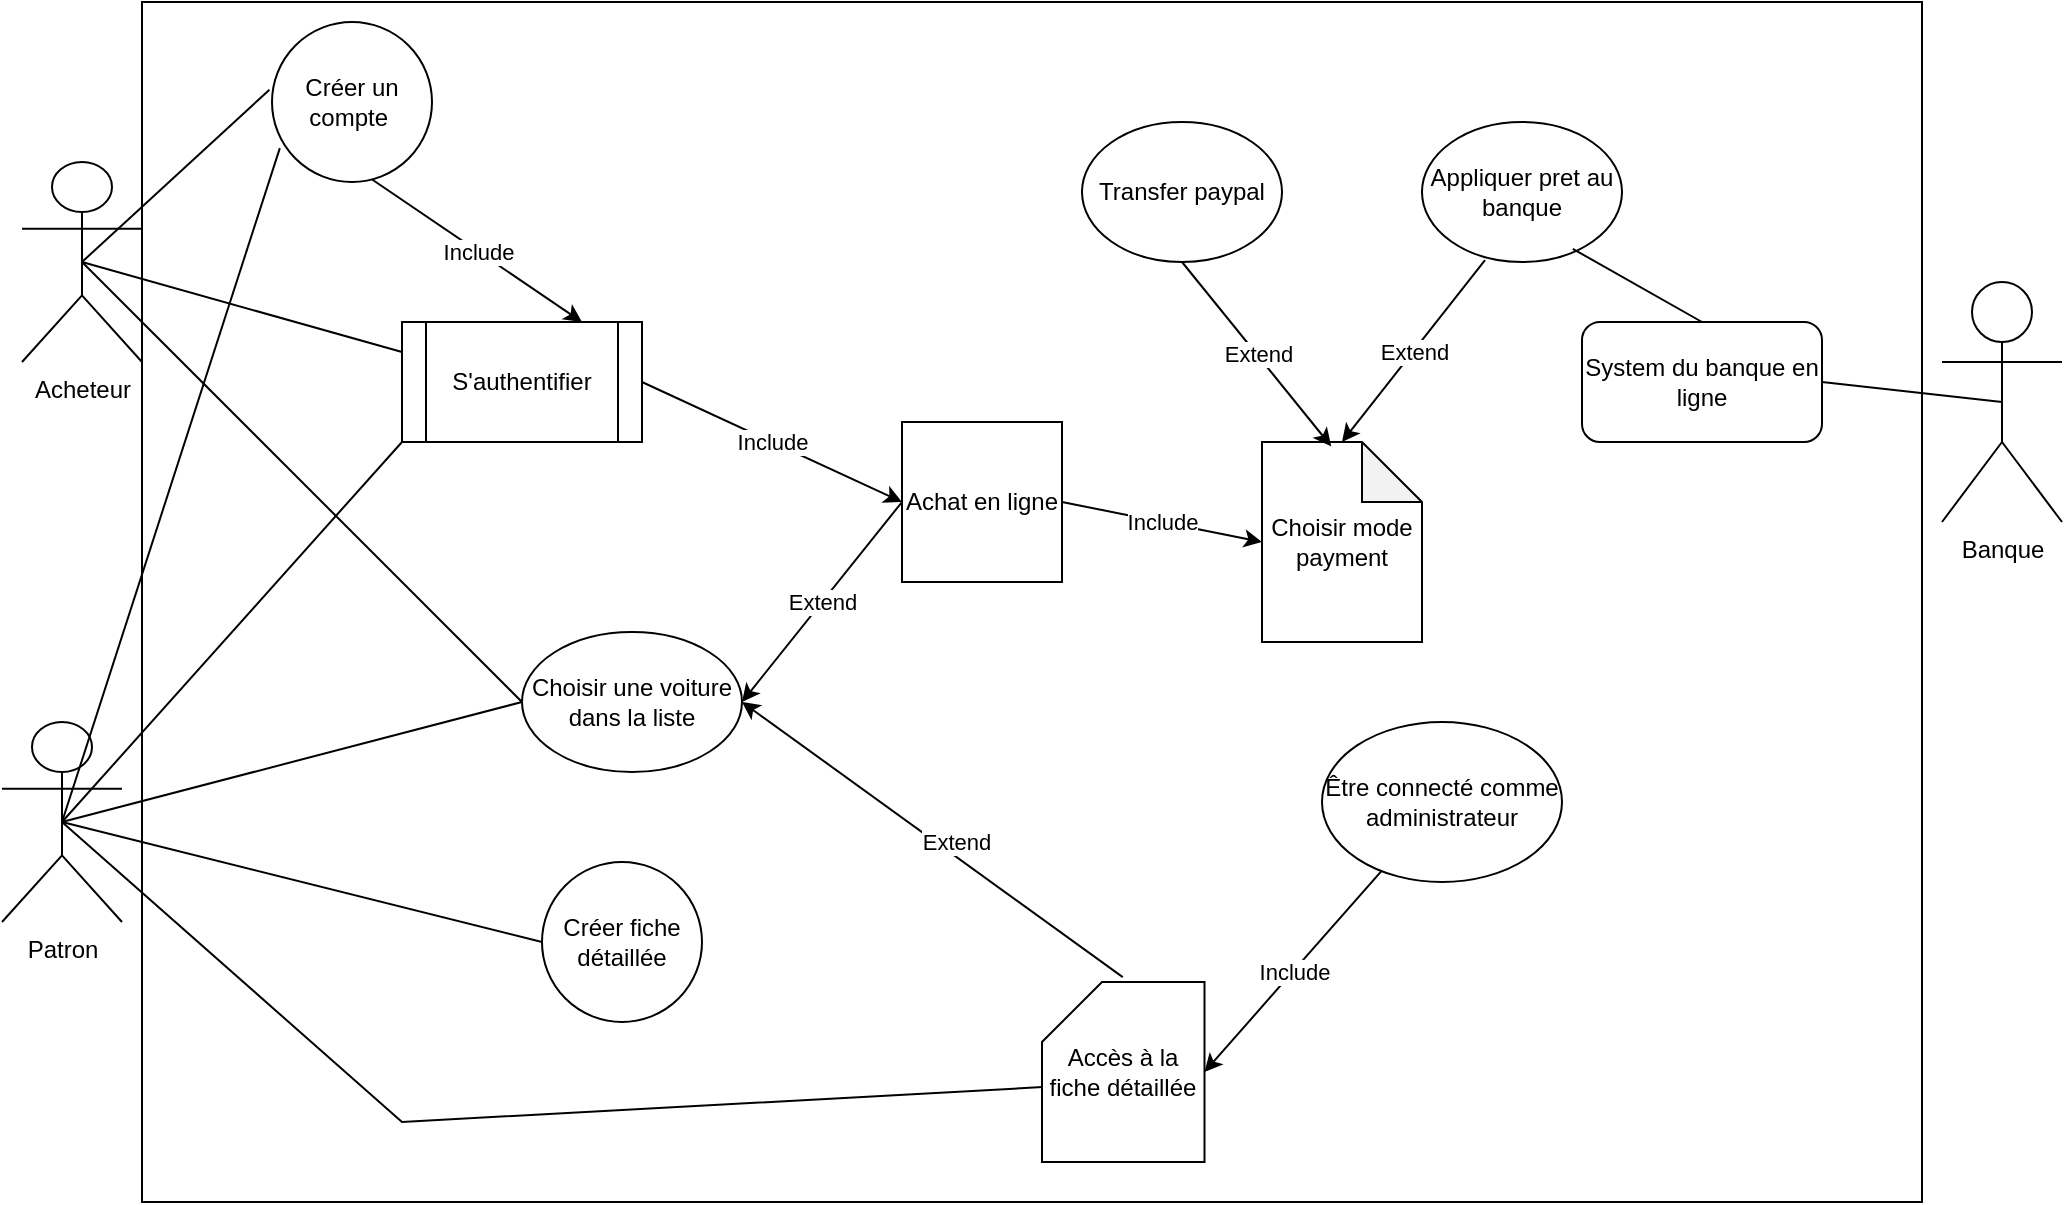<mxfile version="23.0.1" type="device">
  <diagram name="Page-1" id="sFEgxpl-5uTPSi8mS4-j">
    <mxGraphModel dx="1144" dy="636" grid="1" gridSize="10" guides="1" tooltips="1" connect="1" arrows="1" fold="1" page="1" pageScale="1" pageWidth="1100" pageHeight="850" math="0" shadow="0">
      <root>
        <mxCell id="0" />
        <mxCell id="1" parent="0" />
        <mxCell id="U0G8jVr2ddkJthSNcFyl-5" value="" style="rounded=0;whiteSpace=wrap;html=1;" vertex="1" parent="1">
          <mxGeometry x="80" y="40" width="890" height="600" as="geometry" />
        </mxCell>
        <mxCell id="TAtsZx1FGTP-02ff3EnU-1" value="Acheteur" style="shape=umlActor;verticalLabelPosition=bottom;verticalAlign=top;html=1;outlineConnect=0;" parent="1" vertex="1">
          <mxGeometry x="20" y="120" width="60" height="100" as="geometry" />
        </mxCell>
        <mxCell id="TAtsZx1FGTP-02ff3EnU-2" value="Patron" style="shape=umlActor;verticalLabelPosition=bottom;verticalAlign=top;html=1;outlineConnect=0;" parent="1" vertex="1">
          <mxGeometry x="10" y="400" width="60" height="100" as="geometry" />
        </mxCell>
        <mxCell id="TAtsZx1FGTP-02ff3EnU-7" value="Créer un compte&amp;nbsp;" style="ellipse;whiteSpace=wrap;html=1;aspect=fixed;" parent="1" vertex="1">
          <mxGeometry x="145" y="50" width="80" height="80" as="geometry" />
        </mxCell>
        <mxCell id="TAtsZx1FGTP-02ff3EnU-10" value="S&#39;authentifier" style="shape=process;whiteSpace=wrap;html=1;backgroundOutline=1;" parent="1" vertex="1">
          <mxGeometry x="210" y="200" width="120" height="60" as="geometry" />
        </mxCell>
        <mxCell id="TAtsZx1FGTP-02ff3EnU-20" value="Créer fiche détaillée" style="ellipse;whiteSpace=wrap;html=1;aspect=fixed;" parent="1" vertex="1">
          <mxGeometry x="280" y="470" width="80" height="80" as="geometry" />
        </mxCell>
        <mxCell id="TAtsZx1FGTP-02ff3EnU-27" value="" style="endArrow=none;html=1;rounded=0;exitX=0.5;exitY=0.5;exitDx=0;exitDy=0;exitPerimeter=0;entryX=-0.016;entryY=0.423;entryDx=0;entryDy=0;entryPerimeter=0;" parent="1" source="TAtsZx1FGTP-02ff3EnU-1" target="TAtsZx1FGTP-02ff3EnU-7" edge="1">
          <mxGeometry width="50" height="50" relative="1" as="geometry">
            <mxPoint x="190" y="60" as="sourcePoint" />
            <mxPoint x="240" y="10" as="targetPoint" />
          </mxGeometry>
        </mxCell>
        <mxCell id="TAtsZx1FGTP-02ff3EnU-45" value="" style="endArrow=none;html=1;rounded=0;exitX=0.5;exitY=0.5;exitDx=0;exitDy=0;exitPerimeter=0;entryX=0;entryY=0.25;entryDx=0;entryDy=0;" parent="1" source="TAtsZx1FGTP-02ff3EnU-1" target="TAtsZx1FGTP-02ff3EnU-10" edge="1">
          <mxGeometry width="50" height="50" relative="1" as="geometry">
            <mxPoint x="400" y="260" as="sourcePoint" />
            <mxPoint x="450" y="210" as="targetPoint" />
          </mxGeometry>
        </mxCell>
        <mxCell id="TAtsZx1FGTP-02ff3EnU-46" value="" style="endArrow=none;html=1;rounded=0;entryX=0.049;entryY=0.788;entryDx=0;entryDy=0;entryPerimeter=0;exitX=0.5;exitY=0.5;exitDx=0;exitDy=0;exitPerimeter=0;" parent="1" source="TAtsZx1FGTP-02ff3EnU-2" target="TAtsZx1FGTP-02ff3EnU-7" edge="1">
          <mxGeometry width="50" height="50" relative="1" as="geometry">
            <mxPoint x="290" y="230" as="sourcePoint" />
            <mxPoint x="270" y="110" as="targetPoint" />
          </mxGeometry>
        </mxCell>
        <mxCell id="TAtsZx1FGTP-02ff3EnU-47" value="" style="endArrow=none;html=1;rounded=0;exitX=0.5;exitY=0.5;exitDx=0;exitDy=0;exitPerimeter=0;entryX=0;entryY=1;entryDx=0;entryDy=0;" parent="1" source="TAtsZx1FGTP-02ff3EnU-2" target="TAtsZx1FGTP-02ff3EnU-10" edge="1">
          <mxGeometry width="50" height="50" relative="1" as="geometry">
            <mxPoint x="290" y="230" as="sourcePoint" />
            <mxPoint x="340" y="180" as="targetPoint" />
          </mxGeometry>
        </mxCell>
        <mxCell id="TAtsZx1FGTP-02ff3EnU-49" value="" style="endArrow=none;html=1;rounded=0;exitX=0.5;exitY=0.5;exitDx=0;exitDy=0;exitPerimeter=0;entryX=0;entryY=0.5;entryDx=0;entryDy=0;" parent="1" source="TAtsZx1FGTP-02ff3EnU-2" target="TAtsZx1FGTP-02ff3EnU-20" edge="1">
          <mxGeometry width="50" height="50" relative="1" as="geometry">
            <mxPoint x="290" y="230" as="sourcePoint" />
            <mxPoint x="340" y="180" as="targetPoint" />
          </mxGeometry>
        </mxCell>
        <mxCell id="TAtsZx1FGTP-02ff3EnU-50" value="" style="endArrow=classic;html=1;rounded=0;exitX=1;exitY=0.5;exitDx=0;exitDy=0;entryX=0;entryY=0.5;entryDx=0;entryDy=0;" parent="1" source="TAtsZx1FGTP-02ff3EnU-10" target="TAtsZx1FGTP-02ff3EnU-70" edge="1">
          <mxGeometry relative="1" as="geometry">
            <mxPoint x="407.84" y="163.6" as="sourcePoint" />
            <mxPoint x="410" y="200" as="targetPoint" />
          </mxGeometry>
        </mxCell>
        <mxCell id="TAtsZx1FGTP-02ff3EnU-51" value="Include" style="edgeLabel;resizable=0;html=1;align=center;verticalAlign=middle;" parent="TAtsZx1FGTP-02ff3EnU-50" connectable="0" vertex="1">
          <mxGeometry relative="1" as="geometry" />
        </mxCell>
        <mxCell id="TAtsZx1FGTP-02ff3EnU-53" value="Choisir une voiture dans la liste" style="ellipse;whiteSpace=wrap;html=1;" parent="1" vertex="1">
          <mxGeometry x="270" y="355" width="110" height="70" as="geometry" />
        </mxCell>
        <mxCell id="TAtsZx1FGTP-02ff3EnU-60" value="Accès à la fiche détaillée" style="shape=card;whiteSpace=wrap;html=1;" parent="1" vertex="1">
          <mxGeometry x="530" y="530" width="81.25" height="90" as="geometry" />
        </mxCell>
        <mxCell id="TAtsZx1FGTP-02ff3EnU-64" value="" style="endArrow=classic;html=1;rounded=0;exitX=0.497;exitY=-0.027;exitDx=0;exitDy=0;entryX=1;entryY=0.5;entryDx=0;entryDy=0;exitPerimeter=0;" parent="1" source="TAtsZx1FGTP-02ff3EnU-60" target="TAtsZx1FGTP-02ff3EnU-53" edge="1">
          <mxGeometry relative="1" as="geometry">
            <mxPoint x="561.25" y="310" as="sourcePoint" />
            <mxPoint x="561.255" y="360" as="targetPoint" />
            <Array as="points" />
          </mxGeometry>
        </mxCell>
        <mxCell id="TAtsZx1FGTP-02ff3EnU-65" value="Extend" style="edgeLabel;resizable=0;html=1;align=center;verticalAlign=middle;" parent="TAtsZx1FGTP-02ff3EnU-64" connectable="0" vertex="1">
          <mxGeometry relative="1" as="geometry">
            <mxPoint x="12" y="1" as="offset" />
          </mxGeometry>
        </mxCell>
        <mxCell id="TAtsZx1FGTP-02ff3EnU-67" value="Être connecté comme administrateur" style="ellipse;whiteSpace=wrap;html=1;" parent="1" vertex="1">
          <mxGeometry x="670" y="400" width="120" height="80" as="geometry" />
        </mxCell>
        <mxCell id="TAtsZx1FGTP-02ff3EnU-68" value="" style="endArrow=classic;html=1;rounded=0;entryX=1;entryY=0.5;entryDx=0;entryDy=0;entryPerimeter=0;" parent="1" source="TAtsZx1FGTP-02ff3EnU-67" target="TAtsZx1FGTP-02ff3EnU-60" edge="1">
          <mxGeometry relative="1" as="geometry">
            <mxPoint x="400" y="340" as="sourcePoint" />
            <mxPoint x="500" y="340" as="targetPoint" />
          </mxGeometry>
        </mxCell>
        <mxCell id="TAtsZx1FGTP-02ff3EnU-69" value="Include" style="edgeLabel;resizable=0;html=1;align=center;verticalAlign=middle;" parent="TAtsZx1FGTP-02ff3EnU-68" connectable="0" vertex="1">
          <mxGeometry relative="1" as="geometry" />
        </mxCell>
        <mxCell id="TAtsZx1FGTP-02ff3EnU-70" value="Achat en ligne" style="whiteSpace=wrap;html=1;aspect=fixed;" parent="1" vertex="1">
          <mxGeometry x="460" y="250" width="80" height="80" as="geometry" />
        </mxCell>
        <mxCell id="TAtsZx1FGTP-02ff3EnU-71" value="" style="endArrow=classic;html=1;rounded=0;entryX=1;entryY=0.5;entryDx=0;entryDy=0;exitX=0;exitY=0.5;exitDx=0;exitDy=0;" parent="1" source="TAtsZx1FGTP-02ff3EnU-70" target="TAtsZx1FGTP-02ff3EnU-53" edge="1">
          <mxGeometry relative="1" as="geometry">
            <mxPoint x="420" y="310" as="sourcePoint" />
            <mxPoint x="580" y="310" as="targetPoint" />
          </mxGeometry>
        </mxCell>
        <mxCell id="TAtsZx1FGTP-02ff3EnU-72" value="Extend" style="edgeLabel;resizable=0;html=1;align=center;verticalAlign=middle;" parent="TAtsZx1FGTP-02ff3EnU-71" connectable="0" vertex="1">
          <mxGeometry relative="1" as="geometry" />
        </mxCell>
        <mxCell id="TAtsZx1FGTP-02ff3EnU-74" style="edgeStyle=orthogonalEdgeStyle;rounded=0;orthogonalLoop=1;jettySize=auto;html=1;exitX=0.5;exitY=1;exitDx=0;exitDy=0;" parent="1" source="TAtsZx1FGTP-02ff3EnU-20" target="TAtsZx1FGTP-02ff3EnU-20" edge="1">
          <mxGeometry relative="1" as="geometry" />
        </mxCell>
        <mxCell id="TAtsZx1FGTP-02ff3EnU-75" value="Choisir mode payment" style="shape=note;whiteSpace=wrap;html=1;backgroundOutline=1;darkOpacity=0.05;" parent="1" vertex="1">
          <mxGeometry x="640" y="260" width="80" height="100" as="geometry" />
        </mxCell>
        <mxCell id="TAtsZx1FGTP-02ff3EnU-79" value="" style="endArrow=classic;html=1;rounded=0;entryX=0;entryY=0.5;entryDx=0;entryDy=0;entryPerimeter=0;exitX=1;exitY=0.5;exitDx=0;exitDy=0;" parent="1" source="TAtsZx1FGTP-02ff3EnU-70" target="TAtsZx1FGTP-02ff3EnU-75" edge="1">
          <mxGeometry relative="1" as="geometry">
            <mxPoint x="620" y="240" as="sourcePoint" />
            <mxPoint x="520" y="290" as="targetPoint" />
          </mxGeometry>
        </mxCell>
        <mxCell id="TAtsZx1FGTP-02ff3EnU-80" value="Include" style="edgeLabel;resizable=0;html=1;align=center;verticalAlign=middle;" parent="TAtsZx1FGTP-02ff3EnU-79" connectable="0" vertex="1">
          <mxGeometry relative="1" as="geometry" />
        </mxCell>
        <mxCell id="TAtsZx1FGTP-02ff3EnU-82" value="Transfer paypal" style="ellipse;whiteSpace=wrap;html=1;" parent="1" vertex="1">
          <mxGeometry x="550" y="100" width="100" height="70" as="geometry" />
        </mxCell>
        <mxCell id="TAtsZx1FGTP-02ff3EnU-83" value="" style="endArrow=none;html=1;rounded=0;exitX=0.5;exitY=0.5;exitDx=0;exitDy=0;exitPerimeter=0;" parent="1" source="TAtsZx1FGTP-02ff3EnU-1" edge="1">
          <mxGeometry width="50" height="50" relative="1" as="geometry">
            <mxPoint x="160" y="250" as="sourcePoint" />
            <mxPoint x="270" y="390" as="targetPoint" />
          </mxGeometry>
        </mxCell>
        <mxCell id="TAtsZx1FGTP-02ff3EnU-84" value="" style="endArrow=none;html=1;rounded=0;entryX=0;entryY=0.5;entryDx=0;entryDy=0;exitX=0.5;exitY=0.5;exitDx=0;exitDy=0;exitPerimeter=0;" parent="1" source="TAtsZx1FGTP-02ff3EnU-2" target="TAtsZx1FGTP-02ff3EnU-53" edge="1">
          <mxGeometry width="50" height="50" relative="1" as="geometry">
            <mxPoint x="90" y="119" as="sourcePoint" />
            <mxPoint x="361" y="287" as="targetPoint" />
          </mxGeometry>
        </mxCell>
        <mxCell id="TAtsZx1FGTP-02ff3EnU-85" value="Appliquer pret au banque" style="ellipse;whiteSpace=wrap;html=1;" parent="1" vertex="1">
          <mxGeometry x="720" y="100" width="100" height="70" as="geometry" />
        </mxCell>
        <mxCell id="TAtsZx1FGTP-02ff3EnU-86" value="" style="endArrow=classic;html=1;rounded=0;exitX=0.5;exitY=1;exitDx=0;exitDy=0;entryX=0.433;entryY=0.022;entryDx=0;entryDy=0;entryPerimeter=0;" parent="1" source="TAtsZx1FGTP-02ff3EnU-82" target="TAtsZx1FGTP-02ff3EnU-75" edge="1">
          <mxGeometry relative="1" as="geometry">
            <mxPoint x="480" y="200" as="sourcePoint" />
            <mxPoint x="580" y="200" as="targetPoint" />
          </mxGeometry>
        </mxCell>
        <mxCell id="TAtsZx1FGTP-02ff3EnU-87" value="Extend" style="edgeLabel;resizable=0;html=1;align=center;verticalAlign=middle;" parent="TAtsZx1FGTP-02ff3EnU-86" connectable="0" vertex="1">
          <mxGeometry relative="1" as="geometry" />
        </mxCell>
        <mxCell id="TAtsZx1FGTP-02ff3EnU-88" value="" style="endArrow=classic;html=1;rounded=0;exitX=0.315;exitY=0.987;exitDx=0;exitDy=0;entryX=0.5;entryY=0;entryDx=0;entryDy=0;entryPerimeter=0;exitPerimeter=0;" parent="1" source="TAtsZx1FGTP-02ff3EnU-85" target="TAtsZx1FGTP-02ff3EnU-75" edge="1">
          <mxGeometry relative="1" as="geometry">
            <mxPoint x="570" y="120" as="sourcePoint" />
            <mxPoint x="605" y="167" as="targetPoint" />
          </mxGeometry>
        </mxCell>
        <mxCell id="TAtsZx1FGTP-02ff3EnU-89" value="Extend" style="edgeLabel;resizable=0;html=1;align=center;verticalAlign=middle;" parent="TAtsZx1FGTP-02ff3EnU-88" connectable="0" vertex="1">
          <mxGeometry relative="1" as="geometry" />
        </mxCell>
        <mxCell id="TAtsZx1FGTP-02ff3EnU-90" value="System du banque en ligne" style="rounded=1;whiteSpace=wrap;html=1;" parent="1" vertex="1">
          <mxGeometry x="800" y="200" width="120" height="60" as="geometry" />
        </mxCell>
        <mxCell id="TAtsZx1FGTP-02ff3EnU-91" value="Banque" style="shape=umlActor;verticalLabelPosition=bottom;verticalAlign=top;html=1;outlineConnect=0;" parent="1" vertex="1">
          <mxGeometry x="980" y="180" width="60" height="120" as="geometry" />
        </mxCell>
        <mxCell id="TAtsZx1FGTP-02ff3EnU-92" value="" style="endArrow=none;html=1;rounded=0;exitX=0.754;exitY=0.906;exitDx=0;exitDy=0;exitPerimeter=0;entryX=0.5;entryY=0;entryDx=0;entryDy=0;" parent="1" source="TAtsZx1FGTP-02ff3EnU-85" target="TAtsZx1FGTP-02ff3EnU-90" edge="1">
          <mxGeometry width="50" height="50" relative="1" as="geometry">
            <mxPoint x="610" y="230" as="sourcePoint" />
            <mxPoint x="660" y="180" as="targetPoint" />
          </mxGeometry>
        </mxCell>
        <mxCell id="TAtsZx1FGTP-02ff3EnU-93" value="" style="endArrow=none;html=1;rounded=0;exitX=1;exitY=0.5;exitDx=0;exitDy=0;entryX=0.5;entryY=0.5;entryDx=0;entryDy=0;entryPerimeter=0;" parent="1" source="TAtsZx1FGTP-02ff3EnU-90" target="TAtsZx1FGTP-02ff3EnU-91" edge="1">
          <mxGeometry width="50" height="50" relative="1" as="geometry">
            <mxPoint x="760" y="173" as="sourcePoint" />
            <mxPoint x="795" y="210" as="targetPoint" />
          </mxGeometry>
        </mxCell>
        <mxCell id="TAtsZx1FGTP-02ff3EnU-94" value="" style="endArrow=classic;html=1;rounded=0;entryX=0.75;entryY=0;entryDx=0;entryDy=0;exitX=0.628;exitY=0.986;exitDx=0;exitDy=0;exitPerimeter=0;" parent="1" source="TAtsZx1FGTP-02ff3EnU-7" target="TAtsZx1FGTP-02ff3EnU-10" edge="1">
          <mxGeometry relative="1" as="geometry">
            <mxPoint x="210" y="170" as="sourcePoint" />
            <mxPoint x="198" y="131" as="targetPoint" />
          </mxGeometry>
        </mxCell>
        <mxCell id="TAtsZx1FGTP-02ff3EnU-95" value="Include" style="edgeLabel;resizable=0;html=1;align=center;verticalAlign=middle;" parent="TAtsZx1FGTP-02ff3EnU-94" connectable="0" vertex="1">
          <mxGeometry relative="1" as="geometry" />
        </mxCell>
        <mxCell id="TAtsZx1FGTP-02ff3EnU-99" value="" style="endArrow=none;html=1;rounded=0;entryX=0.003;entryY=0.584;entryDx=0;entryDy=0;entryPerimeter=0;exitX=0.5;exitY=0.5;exitDx=0;exitDy=0;exitPerimeter=0;" parent="1" target="TAtsZx1FGTP-02ff3EnU-60" edge="1" source="TAtsZx1FGTP-02ff3EnU-2">
          <mxGeometry width="50" height="50" relative="1" as="geometry">
            <mxPoint x="50" y="390" as="sourcePoint" />
            <mxPoint x="340" y="400" as="targetPoint" />
            <Array as="points">
              <mxPoint x="210" y="600" />
            </Array>
          </mxGeometry>
        </mxCell>
      </root>
    </mxGraphModel>
  </diagram>
</mxfile>
